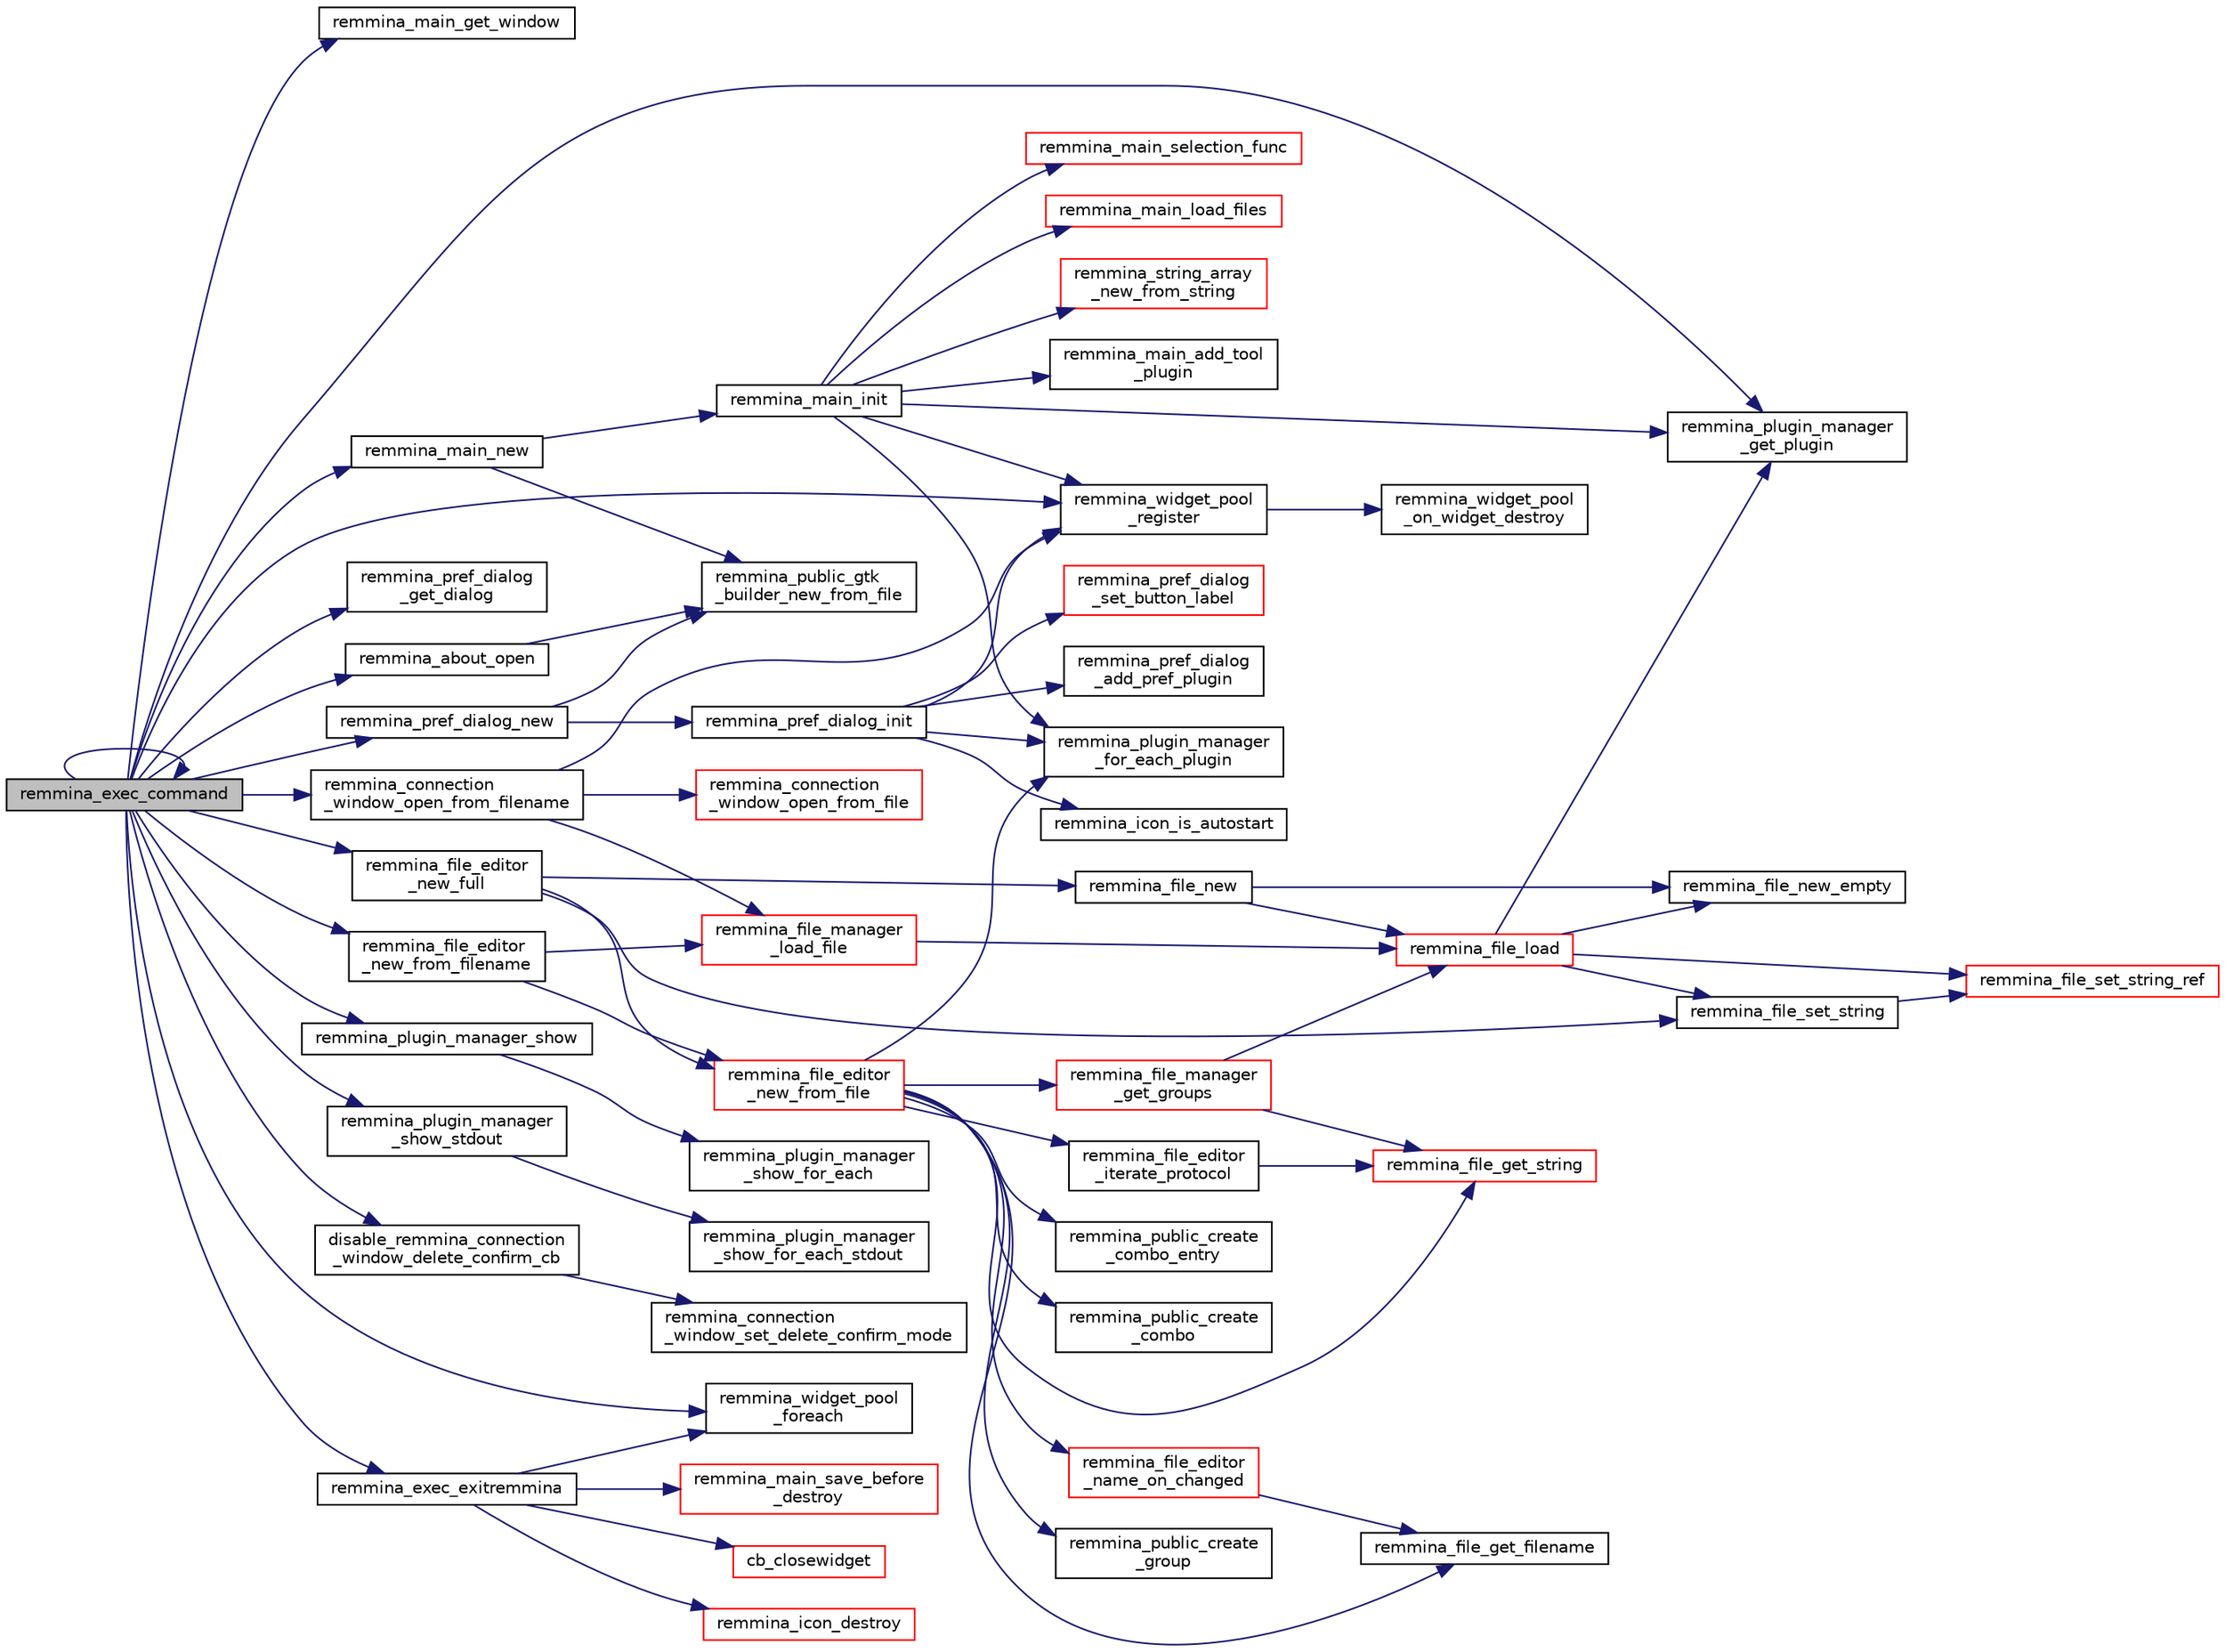 digraph "remmina_exec_command"
{
  edge [fontname="Helvetica",fontsize="10",labelfontname="Helvetica",labelfontsize="10"];
  node [fontname="Helvetica",fontsize="10",shape=record];
  rankdir="LR";
  Node391 [label="remmina_exec_command",height=0.2,width=0.4,color="black", fillcolor="grey75", style="filled", fontcolor="black"];
  Node391 -> Node392 [color="midnightblue",fontsize="10",style="solid",fontname="Helvetica"];
  Node392 [label="remmina_main_get_window",height=0.2,width=0.4,color="black", fillcolor="white", style="filled",URL="$remmina__main_8c.html#a7740488de65c0e642895cc9dfba07b6e"];
  Node391 -> Node393 [color="midnightblue",fontsize="10",style="solid",fontname="Helvetica"];
  Node393 [label="remmina_main_new",height=0.2,width=0.4,color="black", fillcolor="white", style="filled",URL="$remmina__main_8c.html#af14b1942a754d7b2f5c10266208ebe01"];
  Node393 -> Node394 [color="midnightblue",fontsize="10",style="solid",fontname="Helvetica"];
  Node394 [label="remmina_public_gtk\l_builder_new_from_file",height=0.2,width=0.4,color="black", fillcolor="white", style="filled",URL="$remmina__public_8c.html#a3031598a6e4f67d1519d8e5afba7da41"];
  Node393 -> Node395 [color="midnightblue",fontsize="10",style="solid",fontname="Helvetica"];
  Node395 [label="remmina_main_init",height=0.2,width=0.4,color="black", fillcolor="white", style="filled",URL="$remmina__main_8c.html#afefc1b651e1c546e949dbe6df72b0300"];
  Node395 -> Node396 [color="midnightblue",fontsize="10",style="solid",fontname="Helvetica"];
  Node396 [label="remmina_string_array\l_new_from_string",height=0.2,width=0.4,color="red", fillcolor="white", style="filled",URL="$remmina__string__array_8c.html#a7f1c8e427a25c2d5cede3952b1d0ad90"];
  Node395 -> Node399 [color="midnightblue",fontsize="10",style="solid",fontname="Helvetica"];
  Node399 [label="remmina_plugin_manager\l_for_each_plugin",height=0.2,width=0.4,color="black", fillcolor="white", style="filled",URL="$remmina__plugin__manager_8c.html#a13f13a6a4280268656f258cb5aeff031"];
  Node395 -> Node400 [color="midnightblue",fontsize="10",style="solid",fontname="Helvetica"];
  Node400 [label="remmina_main_add_tool\l_plugin",height=0.2,width=0.4,color="black", fillcolor="white", style="filled",URL="$remmina__main_8c.html#a7be10e330f0c2a3f74e119cde443786f"];
  Node395 -> Node401 [color="midnightblue",fontsize="10",style="solid",fontname="Helvetica"];
  Node401 [label="remmina_plugin_manager\l_get_plugin",height=0.2,width=0.4,color="black", fillcolor="white", style="filled",URL="$remmina__plugin__manager_8c.html#a3872c8656a8a3d5147bcc603471c1932"];
  Node395 -> Node402 [color="midnightblue",fontsize="10",style="solid",fontname="Helvetica"];
  Node402 [label="remmina_main_selection_func",height=0.2,width=0.4,color="red", fillcolor="white", style="filled",URL="$remmina__main_8c.html#a3c5043279b5d98d4d08635d33402ea66"];
  Node395 -> Node404 [color="midnightblue",fontsize="10",style="solid",fontname="Helvetica"];
  Node404 [label="remmina_main_load_files",height=0.2,width=0.4,color="red", fillcolor="white", style="filled",URL="$remmina__main_8c.html#a3617295e74fa84edbd41dedc601402a7"];
  Node395 -> Node471 [color="midnightblue",fontsize="10",style="solid",fontname="Helvetica"];
  Node471 [label="remmina_widget_pool\l_register",height=0.2,width=0.4,color="black", fillcolor="white", style="filled",URL="$remmina__widget__pool_8c.html#ae3c9c9853eb5bedbfeadbfac1d495b95"];
  Node471 -> Node472 [color="midnightblue",fontsize="10",style="solid",fontname="Helvetica"];
  Node472 [label="remmina_widget_pool\l_on_widget_destroy",height=0.2,width=0.4,color="black", fillcolor="white", style="filled",URL="$remmina__widget__pool_8c.html#aa5fd17580202843eab40cabb258d2664"];
  Node391 -> Node473 [color="midnightblue",fontsize="10",style="solid",fontname="Helvetica"];
  Node473 [label="remmina_pref_dialog\l_get_dialog",height=0.2,width=0.4,color="black", fillcolor="white", style="filled",URL="$remmina__pref__dialog_8c.html#af87f153e3fc696f76da732d8e431be5a"];
  Node391 -> Node474 [color="midnightblue",fontsize="10",style="solid",fontname="Helvetica"];
  Node474 [label="remmina_pref_dialog_new",height=0.2,width=0.4,color="black", fillcolor="white", style="filled",URL="$remmina__pref__dialog_8c.html#a16091735af5c6ee31fb794a5fb860342"];
  Node474 -> Node394 [color="midnightblue",fontsize="10",style="solid",fontname="Helvetica"];
  Node474 -> Node475 [color="midnightblue",fontsize="10",style="solid",fontname="Helvetica"];
  Node475 [label="remmina_pref_dialog_init",height=0.2,width=0.4,color="black", fillcolor="white", style="filled",URL="$remmina__pref__dialog_8c.html#a9a050b69e373c90ea7d400aa94f34344"];
  Node475 -> Node476 [color="midnightblue",fontsize="10",style="solid",fontname="Helvetica"];
  Node476 [label="remmina_icon_is_autostart",height=0.2,width=0.4,color="black", fillcolor="white", style="filled",URL="$remmina__icon_8c.html#ae477ccd85ab1d878d243aed7fa5e48ae"];
  Node475 -> Node477 [color="midnightblue",fontsize="10",style="solid",fontname="Helvetica"];
  Node477 [label="remmina_pref_dialog\l_set_button_label",height=0.2,width=0.4,color="red", fillcolor="white", style="filled",URL="$remmina__pref__dialog_8c.html#a384dde55873f855555c0194d45cbfd59"];
  Node475 -> Node399 [color="midnightblue",fontsize="10",style="solid",fontname="Helvetica"];
  Node475 -> Node479 [color="midnightblue",fontsize="10",style="solid",fontname="Helvetica"];
  Node479 [label="remmina_pref_dialog\l_add_pref_plugin",height=0.2,width=0.4,color="black", fillcolor="white", style="filled",URL="$remmina__pref__dialog_8c.html#add9c48bccc2c61be2f2900a154648dd4"];
  Node475 -> Node471 [color="midnightblue",fontsize="10",style="solid",fontname="Helvetica"];
  Node391 -> Node480 [color="midnightblue",fontsize="10",style="solid",fontname="Helvetica"];
  Node480 [label="remmina_file_editor\l_new_full",height=0.2,width=0.4,color="black", fillcolor="white", style="filled",URL="$remmina__file__editor_8c.html#ab563344276cbcdf0fcea05b0b64c7aeb"];
  Node480 -> Node481 [color="midnightblue",fontsize="10",style="solid",fontname="Helvetica"];
  Node481 [label="remmina_file_new",height=0.2,width=0.4,color="black", fillcolor="white", style="filled",URL="$remmina__file_8c.html#a5e421ba636d34e21bba5ece463e98892"];
  Node481 -> Node411 [color="midnightblue",fontsize="10",style="solid",fontname="Helvetica"];
  Node411 [label="remmina_file_load",height=0.2,width=0.4,color="red", fillcolor="white", style="filled",URL="$remmina__file_8c.html#ac1cc2d7f827f7d64c7fd3edf10e9383e"];
  Node411 -> Node412 [color="midnightblue",fontsize="10",style="solid",fontname="Helvetica"];
  Node412 [label="remmina_file_new_empty",height=0.2,width=0.4,color="black", fillcolor="white", style="filled",URL="$remmina__file_8c.html#adab087b7139756f029020a87a5438cfa"];
  Node411 -> Node401 [color="midnightblue",fontsize="10",style="solid",fontname="Helvetica"];
  Node411 -> Node418 [color="midnightblue",fontsize="10",style="solid",fontname="Helvetica"];
  Node418 [label="remmina_file_set_string",height=0.2,width=0.4,color="black", fillcolor="white", style="filled",URL="$remmina__file_8c.html#a85ca1ca2d0bf9ef29e490c6f4527a954"];
  Node418 -> Node419 [color="midnightblue",fontsize="10",style="solid",fontname="Helvetica"];
  Node419 [label="remmina_file_set_string_ref",height=0.2,width=0.4,color="red", fillcolor="white", style="filled",URL="$remmina__file_8c.html#a74951c1067a1a5e1341f5e1c1206dec6"];
  Node411 -> Node419 [color="midnightblue",fontsize="10",style="solid",fontname="Helvetica"];
  Node481 -> Node412 [color="midnightblue",fontsize="10",style="solid",fontname="Helvetica"];
  Node480 -> Node418 [color="midnightblue",fontsize="10",style="solid",fontname="Helvetica"];
  Node480 -> Node482 [color="midnightblue",fontsize="10",style="solid",fontname="Helvetica"];
  Node482 [label="remmina_file_editor\l_new_from_file",height=0.2,width=0.4,color="red", fillcolor="white", style="filled",URL="$remmina__file__editor_8c.html#a08327d6951c345808628dbb5784aba06"];
  Node482 -> Node462 [color="midnightblue",fontsize="10",style="solid",fontname="Helvetica"];
  Node462 [label="remmina_file_get_filename",height=0.2,width=0.4,color="black", fillcolor="white", style="filled",URL="$remmina__file_8c.html#ad1e4f3a0f64cd98e301044b6c38a1f1d"];
  Node482 -> Node483 [color="midnightblue",fontsize="10",style="solid",fontname="Helvetica"];
  Node483 [label="remmina_public_create\l_group",height=0.2,width=0.4,color="black", fillcolor="white", style="filled",URL="$remmina__public_8c.html#a995da243f78002153d18616b46dcdf63"];
  Node482 -> Node484 [color="midnightblue",fontsize="10",style="solid",fontname="Helvetica"];
  Node484 [label="remmina_file_editor\l_name_on_changed",height=0.2,width=0.4,color="red", fillcolor="white", style="filled",URL="$remmina__file__editor_8c.html#a206bacb96cc7d4236d910be89a7cd613"];
  Node484 -> Node462 [color="midnightblue",fontsize="10",style="solid",fontname="Helvetica"];
  Node482 -> Node425 [color="midnightblue",fontsize="10",style="solid",fontname="Helvetica"];
  Node425 [label="remmina_file_get_string",height=0.2,width=0.4,color="red", fillcolor="white", style="filled",URL="$remmina__file_8c.html#a8eb1b213d9d08c6ad13683ce05f4355e"];
  Node482 -> Node487 [color="midnightblue",fontsize="10",style="solid",fontname="Helvetica"];
  Node487 [label="remmina_file_manager\l_get_groups",height=0.2,width=0.4,color="red", fillcolor="white", style="filled",URL="$remmina__file__manager_8c.html#a536edeef371d907ab3936f4d65c3003d"];
  Node487 -> Node411 [color="midnightblue",fontsize="10",style="solid",fontname="Helvetica"];
  Node487 -> Node425 [color="midnightblue",fontsize="10",style="solid",fontname="Helvetica"];
  Node482 -> Node491 [color="midnightblue",fontsize="10",style="solid",fontname="Helvetica"];
  Node491 [label="remmina_public_create\l_combo_entry",height=0.2,width=0.4,color="black", fillcolor="white", style="filled",URL="$remmina__public_8c.html#a9ec86f1e9caea5ebc867a90230d6b51a"];
  Node482 -> Node492 [color="midnightblue",fontsize="10",style="solid",fontname="Helvetica"];
  Node492 [label="remmina_public_create\l_combo",height=0.2,width=0.4,color="black", fillcolor="white", style="filled",URL="$remmina__public_8c.html#ab4a593956dfe89aba3242a5c264a681f"];
  Node482 -> Node399 [color="midnightblue",fontsize="10",style="solid",fontname="Helvetica"];
  Node482 -> Node493 [color="midnightblue",fontsize="10",style="solid",fontname="Helvetica"];
  Node493 [label="remmina_file_editor\l_iterate_protocol",height=0.2,width=0.4,color="black", fillcolor="white", style="filled",URL="$remmina__file__editor_8c.html#afc37e2e9dbe8f0c8bcf1a76d0c54ea1b"];
  Node493 -> Node425 [color="midnightblue",fontsize="10",style="solid",fontname="Helvetica"];
  Node391 -> Node530 [color="midnightblue",fontsize="10",style="solid",fontname="Helvetica"];
  Node530 [label="remmina_connection\l_window_open_from_filename",height=0.2,width=0.4,color="black", fillcolor="white", style="filled",URL="$remmina__connection__window_8c.html#ab0ed27ef360efc7d92906cbabf9da5db"];
  Node530 -> Node531 [color="midnightblue",fontsize="10",style="solid",fontname="Helvetica"];
  Node531 [label="remmina_file_manager\l_load_file",height=0.2,width=0.4,color="red", fillcolor="white", style="filled",URL="$remmina__file__manager_8c.html#af7b58659604660eb0cb40b0e0f8348ab"];
  Node531 -> Node411 [color="midnightblue",fontsize="10",style="solid",fontname="Helvetica"];
  Node530 -> Node533 [color="midnightblue",fontsize="10",style="solid",fontname="Helvetica"];
  Node533 [label="remmina_connection\l_window_open_from_file",height=0.2,width=0.4,color="red", fillcolor="white", style="filled",URL="$remmina__connection__window_8c.html#a1c7f722a89609523cc4de079cc82f23c"];
  Node530 -> Node471 [color="midnightblue",fontsize="10",style="solid",fontname="Helvetica"];
  Node391 -> Node723 [color="midnightblue",fontsize="10",style="solid",fontname="Helvetica"];
  Node723 [label="remmina_file_editor\l_new_from_filename",height=0.2,width=0.4,color="black", fillcolor="white", style="filled",URL="$remmina__file__editor_8c.html#aa9345cfe3fb32d326b652e96ee55eaea"];
  Node723 -> Node531 [color="midnightblue",fontsize="10",style="solid",fontname="Helvetica"];
  Node723 -> Node482 [color="midnightblue",fontsize="10",style="solid",fontname="Helvetica"];
  Node391 -> Node724 [color="midnightblue",fontsize="10",style="solid",fontname="Helvetica"];
  Node724 [label="remmina_about_open",height=0.2,width=0.4,color="black", fillcolor="white", style="filled",URL="$remmina__about_8c.html#a3ad768979e0945a162018c6d596c90f4"];
  Node724 -> Node394 [color="midnightblue",fontsize="10",style="solid",fontname="Helvetica"];
  Node391 -> Node391 [color="midnightblue",fontsize="10",style="solid",fontname="Helvetica"];
  Node391 -> Node725 [color="midnightblue",fontsize="10",style="solid",fontname="Helvetica"];
  Node725 [label="remmina_plugin_manager_show",height=0.2,width=0.4,color="black", fillcolor="white", style="filled",URL="$remmina__plugin__manager_8c.html#aedec4e9cf18d99a559aa51065c2bc276"];
  Node725 -> Node726 [color="midnightblue",fontsize="10",style="solid",fontname="Helvetica"];
  Node726 [label="remmina_plugin_manager\l_show_for_each",height=0.2,width=0.4,color="black", fillcolor="white", style="filled",URL="$remmina__plugin__manager_8c.html#a634fadd9871f76bc60c3da0aa95e719c"];
  Node391 -> Node727 [color="midnightblue",fontsize="10",style="solid",fontname="Helvetica"];
  Node727 [label="remmina_plugin_manager\l_show_stdout",height=0.2,width=0.4,color="black", fillcolor="white", style="filled",URL="$remmina__plugin__manager_8c.html#afe0881986b2a64bfb5460981dadcf28d"];
  Node727 -> Node728 [color="midnightblue",fontsize="10",style="solid",fontname="Helvetica"];
  Node728 [label="remmina_plugin_manager\l_show_for_each_stdout",height=0.2,width=0.4,color="black", fillcolor="white", style="filled",URL="$remmina__plugin__manager_8c.html#a3fdc160c477f9f5e1d881c0c054d4b07"];
  Node391 -> Node401 [color="midnightblue",fontsize="10",style="solid",fontname="Helvetica"];
  Node391 -> Node471 [color="midnightblue",fontsize="10",style="solid",fontname="Helvetica"];
  Node391 -> Node656 [color="midnightblue",fontsize="10",style="solid",fontname="Helvetica"];
  Node656 [label="remmina_widget_pool\l_foreach",height=0.2,width=0.4,color="black", fillcolor="white", style="filled",URL="$remmina__widget__pool_8c.html#a53fad3994b2550300cfd4fd8bb2a2b5b"];
  Node391 -> Node711 [color="midnightblue",fontsize="10",style="solid",fontname="Helvetica"];
  Node711 [label="disable_remmina_connection\l_window_delete_confirm_cb",height=0.2,width=0.4,color="black", fillcolor="white", style="filled",URL="$remmina__exec_8c.html#a3a857f545238914d4e021d44c4b15b4f"];
  Node711 -> Node712 [color="midnightblue",fontsize="10",style="solid",fontname="Helvetica"];
  Node712 [label="remmina_connection\l_window_set_delete_confirm_mode",height=0.2,width=0.4,color="black", fillcolor="white", style="filled",URL="$remmina__connection__window_8c.html#aaedb0044bf386cc1ecd815e29684ee64"];
  Node391 -> Node698 [color="midnightblue",fontsize="10",style="solid",fontname="Helvetica"];
  Node698 [label="remmina_exec_exitremmina",height=0.2,width=0.4,color="black", fillcolor="white", style="filled",URL="$remmina__exec_8c.html#a206abe0e916081b29c5faa52330e2271"];
  Node698 -> Node699 [color="midnightblue",fontsize="10",style="solid",fontname="Helvetica"];
  Node699 [label="remmina_main_save_before\l_destroy",height=0.2,width=0.4,color="red", fillcolor="white", style="filled",URL="$remmina__main_8c.html#a009f32092bd1d8dcd8e783d25416f3df"];
  Node698 -> Node656 [color="midnightblue",fontsize="10",style="solid",fontname="Helvetica"];
  Node698 -> Node701 [color="midnightblue",fontsize="10",style="solid",fontname="Helvetica"];
  Node701 [label="cb_closewidget",height=0.2,width=0.4,color="red", fillcolor="white", style="filled",URL="$remmina__exec_8c.html#a0ffd51ed283da4640c920e75e89e694a"];
  Node698 -> Node702 [color="midnightblue",fontsize="10",style="solid",fontname="Helvetica"];
  Node702 [label="remmina_icon_destroy",height=0.2,width=0.4,color="red", fillcolor="white", style="filled",URL="$remmina__icon_8c.html#a25b1d13f76ddf6a51836d780eda5fab1"];
}
